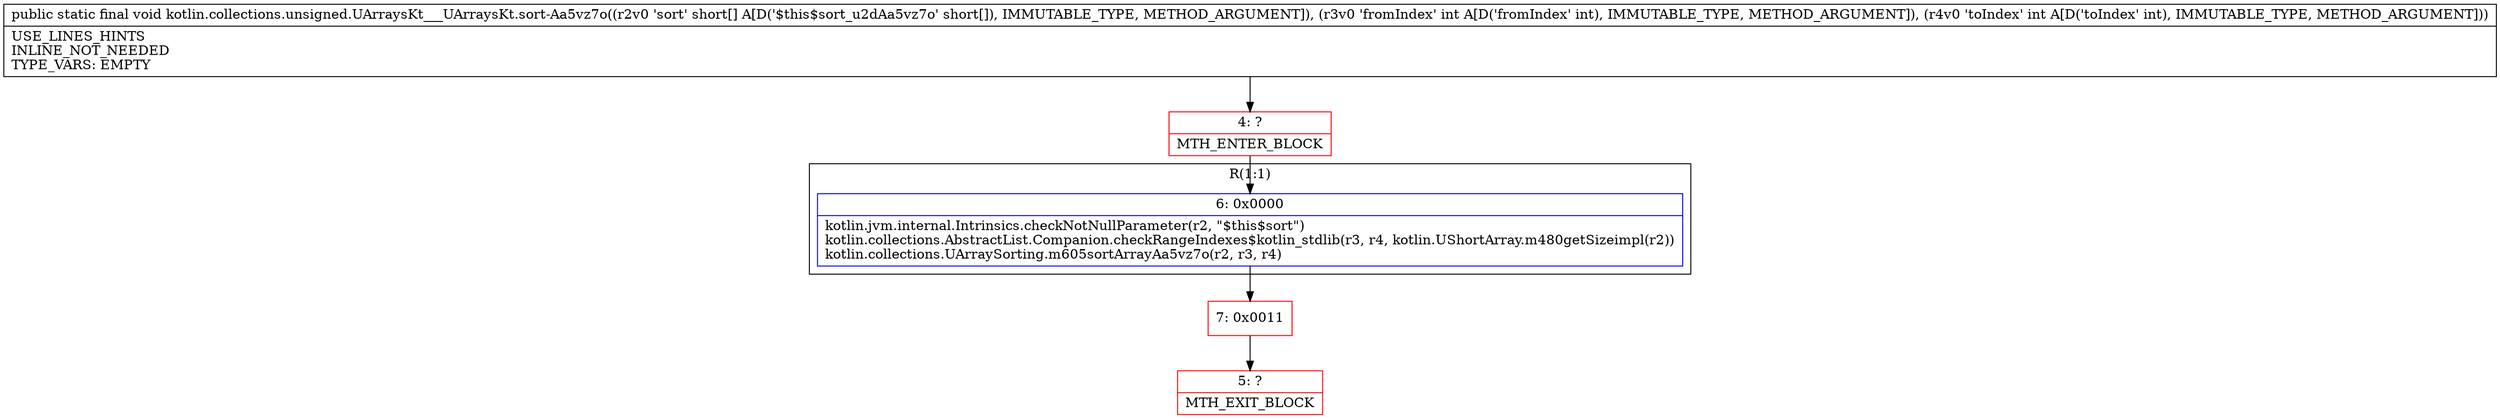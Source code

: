 digraph "CFG forkotlin.collections.unsigned.UArraysKt___UArraysKt.sort\-Aa5vz7o([SII)V" {
subgraph cluster_Region_123678415 {
label = "R(1:1)";
node [shape=record,color=blue];
Node_6 [shape=record,label="{6\:\ 0x0000|kotlin.jvm.internal.Intrinsics.checkNotNullParameter(r2, \"$this$sort\")\lkotlin.collections.AbstractList.Companion.checkRangeIndexes$kotlin_stdlib(r3, r4, kotlin.UShortArray.m480getSizeimpl(r2))\lkotlin.collections.UArraySorting.m605sortArrayAa5vz7o(r2, r3, r4)\l}"];
}
Node_4 [shape=record,color=red,label="{4\:\ ?|MTH_ENTER_BLOCK\l}"];
Node_7 [shape=record,color=red,label="{7\:\ 0x0011}"];
Node_5 [shape=record,color=red,label="{5\:\ ?|MTH_EXIT_BLOCK\l}"];
MethodNode[shape=record,label="{public static final void kotlin.collections.unsigned.UArraysKt___UArraysKt.sort\-Aa5vz7o((r2v0 'sort' short[] A[D('$this$sort_u2dAa5vz7o' short[]), IMMUTABLE_TYPE, METHOD_ARGUMENT]), (r3v0 'fromIndex' int A[D('fromIndex' int), IMMUTABLE_TYPE, METHOD_ARGUMENT]), (r4v0 'toIndex' int A[D('toIndex' int), IMMUTABLE_TYPE, METHOD_ARGUMENT]))  | USE_LINES_HINTS\lINLINE_NOT_NEEDED\lTYPE_VARS: EMPTY\l}"];
MethodNode -> Node_4;Node_6 -> Node_7;
Node_4 -> Node_6;
Node_7 -> Node_5;
}

